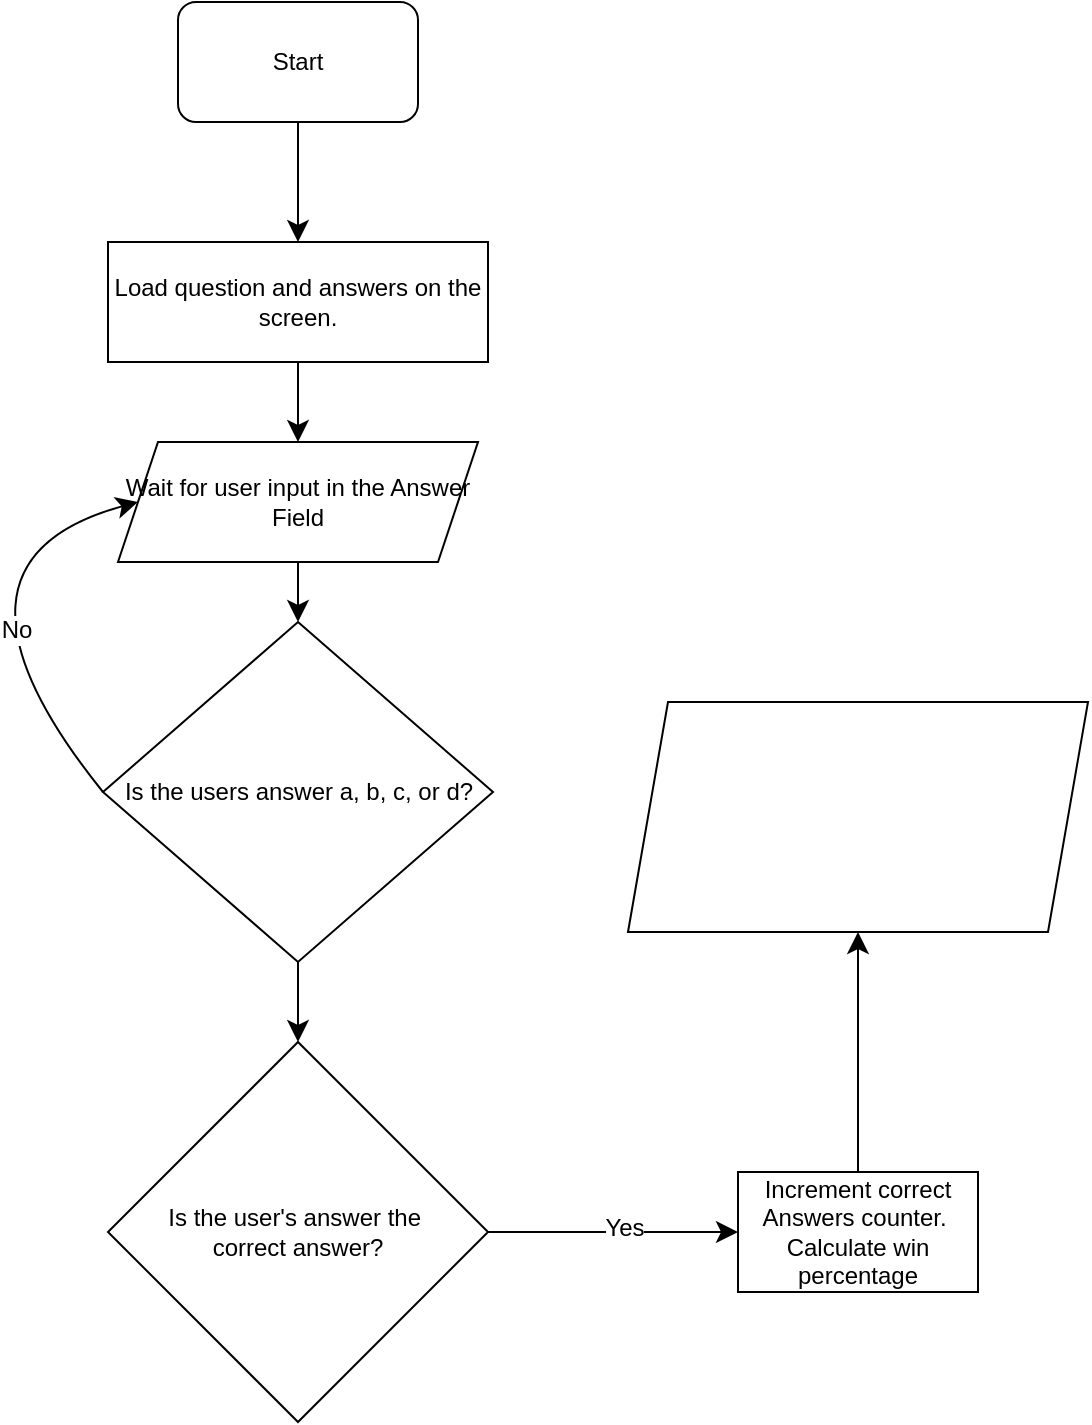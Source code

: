 <mxfile version="24.2.3" type="github">
  <diagram name="Page-1" id="wZeLdjloJ8ugwCmWWQ-Q">
    <mxGraphModel dx="1320" dy="952" grid="1" gridSize="10" guides="1" tooltips="1" connect="1" arrows="1" fold="1" page="1" pageScale="1" pageWidth="850" pageHeight="1100" math="0" shadow="0">
      <root>
        <mxCell id="0" />
        <mxCell id="1" parent="0" />
        <mxCell id="MPMv5W8nkfvWZwdIoHCz-3" style="edgeStyle=none;curved=1;rounded=0;orthogonalLoop=1;jettySize=auto;html=1;entryX=0.5;entryY=0;entryDx=0;entryDy=0;fontSize=12;startSize=8;endSize=8;" edge="1" parent="1" source="MPMv5W8nkfvWZwdIoHCz-1" target="MPMv5W8nkfvWZwdIoHCz-2">
          <mxGeometry relative="1" as="geometry" />
        </mxCell>
        <mxCell id="MPMv5W8nkfvWZwdIoHCz-1" value="Start" style="rounded=1;whiteSpace=wrap;html=1;" vertex="1" parent="1">
          <mxGeometry x="190" y="80" width="120" height="60" as="geometry" />
        </mxCell>
        <mxCell id="MPMv5W8nkfvWZwdIoHCz-6" style="edgeStyle=none;curved=1;rounded=0;orthogonalLoop=1;jettySize=auto;html=1;fontSize=12;startSize=8;endSize=8;" edge="1" parent="1" source="MPMv5W8nkfvWZwdIoHCz-2" target="MPMv5W8nkfvWZwdIoHCz-5">
          <mxGeometry relative="1" as="geometry" />
        </mxCell>
        <mxCell id="MPMv5W8nkfvWZwdIoHCz-2" value="Load question and answers on the screen." style="rounded=0;whiteSpace=wrap;html=1;" vertex="1" parent="1">
          <mxGeometry x="155" y="200" width="190" height="60" as="geometry" />
        </mxCell>
        <mxCell id="MPMv5W8nkfvWZwdIoHCz-8" style="edgeStyle=none;curved=1;rounded=0;orthogonalLoop=1;jettySize=auto;html=1;exitX=0.5;exitY=1;exitDx=0;exitDy=0;entryX=0.5;entryY=0;entryDx=0;entryDy=0;fontSize=12;startSize=8;endSize=8;" edge="1" parent="1" source="MPMv5W8nkfvWZwdIoHCz-5" target="MPMv5W8nkfvWZwdIoHCz-7">
          <mxGeometry relative="1" as="geometry" />
        </mxCell>
        <mxCell id="MPMv5W8nkfvWZwdIoHCz-5" value="Wait for user input in the Answer Field" style="shape=parallelogram;perimeter=parallelogramPerimeter;whiteSpace=wrap;html=1;fixedSize=1;" vertex="1" parent="1">
          <mxGeometry x="160" y="300" width="180" height="60" as="geometry" />
        </mxCell>
        <mxCell id="MPMv5W8nkfvWZwdIoHCz-9" style="edgeStyle=none;curved=1;rounded=0;orthogonalLoop=1;jettySize=auto;html=1;exitX=0;exitY=0.5;exitDx=0;exitDy=0;fontSize=12;startSize=8;endSize=8;entryX=0;entryY=0.5;entryDx=0;entryDy=0;" edge="1" parent="1" source="MPMv5W8nkfvWZwdIoHCz-7" target="MPMv5W8nkfvWZwdIoHCz-5">
          <mxGeometry relative="1" as="geometry">
            <mxPoint x="60" y="450" as="targetPoint" />
            <Array as="points">
              <mxPoint x="60" y="360" />
            </Array>
          </mxGeometry>
        </mxCell>
        <mxCell id="MPMv5W8nkfvWZwdIoHCz-10" value="No" style="edgeLabel;html=1;align=center;verticalAlign=middle;resizable=0;points=[];fontSize=12;" vertex="1" connectable="0" parent="MPMv5W8nkfvWZwdIoHCz-9">
          <mxGeometry x="-0.305" y="-17" relative="1" as="geometry">
            <mxPoint as="offset" />
          </mxGeometry>
        </mxCell>
        <mxCell id="MPMv5W8nkfvWZwdIoHCz-12" value="" style="edgeStyle=none;curved=1;rounded=0;orthogonalLoop=1;jettySize=auto;html=1;fontSize=12;startSize=8;endSize=8;" edge="1" parent="1" source="MPMv5W8nkfvWZwdIoHCz-7" target="MPMv5W8nkfvWZwdIoHCz-11">
          <mxGeometry relative="1" as="geometry" />
        </mxCell>
        <mxCell id="MPMv5W8nkfvWZwdIoHCz-7" value="Is the users answer a, b, c, or d?" style="rhombus;whiteSpace=wrap;html=1;" vertex="1" parent="1">
          <mxGeometry x="152.5" y="390" width="195" height="170" as="geometry" />
        </mxCell>
        <mxCell id="MPMv5W8nkfvWZwdIoHCz-14" value="" style="edgeStyle=none;curved=1;rounded=0;orthogonalLoop=1;jettySize=auto;html=1;fontSize=12;startSize=8;endSize=8;" edge="1" parent="1" source="MPMv5W8nkfvWZwdIoHCz-11" target="MPMv5W8nkfvWZwdIoHCz-13">
          <mxGeometry relative="1" as="geometry" />
        </mxCell>
        <mxCell id="MPMv5W8nkfvWZwdIoHCz-15" value="Yes" style="edgeLabel;html=1;align=center;verticalAlign=middle;resizable=0;points=[];fontSize=12;" vertex="1" connectable="0" parent="MPMv5W8nkfvWZwdIoHCz-14">
          <mxGeometry x="0.084" y="2" relative="1" as="geometry">
            <mxPoint as="offset" />
          </mxGeometry>
        </mxCell>
        <mxCell id="MPMv5W8nkfvWZwdIoHCz-11" value="Is the user&#39;s answer the&amp;nbsp;&lt;div&gt;correct answer?&lt;/div&gt;" style="rhombus;whiteSpace=wrap;html=1;" vertex="1" parent="1">
          <mxGeometry x="155" y="600" width="190" height="190" as="geometry" />
        </mxCell>
        <mxCell id="MPMv5W8nkfvWZwdIoHCz-19" value="" style="edgeStyle=none;curved=1;rounded=0;orthogonalLoop=1;jettySize=auto;html=1;fontSize=12;startSize=8;endSize=8;" edge="1" parent="1" source="MPMv5W8nkfvWZwdIoHCz-13" target="MPMv5W8nkfvWZwdIoHCz-18">
          <mxGeometry relative="1" as="geometry" />
        </mxCell>
        <mxCell id="MPMv5W8nkfvWZwdIoHCz-13" value="Increment correct Answers counter.&amp;nbsp;&lt;div&gt;Calculate win percentage&lt;/div&gt;" style="whiteSpace=wrap;html=1;" vertex="1" parent="1">
          <mxGeometry x="470" y="665" width="120" height="60" as="geometry" />
        </mxCell>
        <mxCell id="MPMv5W8nkfvWZwdIoHCz-18" value="" style="shape=parallelogram;perimeter=parallelogramPerimeter;whiteSpace=wrap;html=1;fixedSize=1;" vertex="1" parent="1">
          <mxGeometry x="415" y="430" width="230" height="115" as="geometry" />
        </mxCell>
      </root>
    </mxGraphModel>
  </diagram>
</mxfile>
